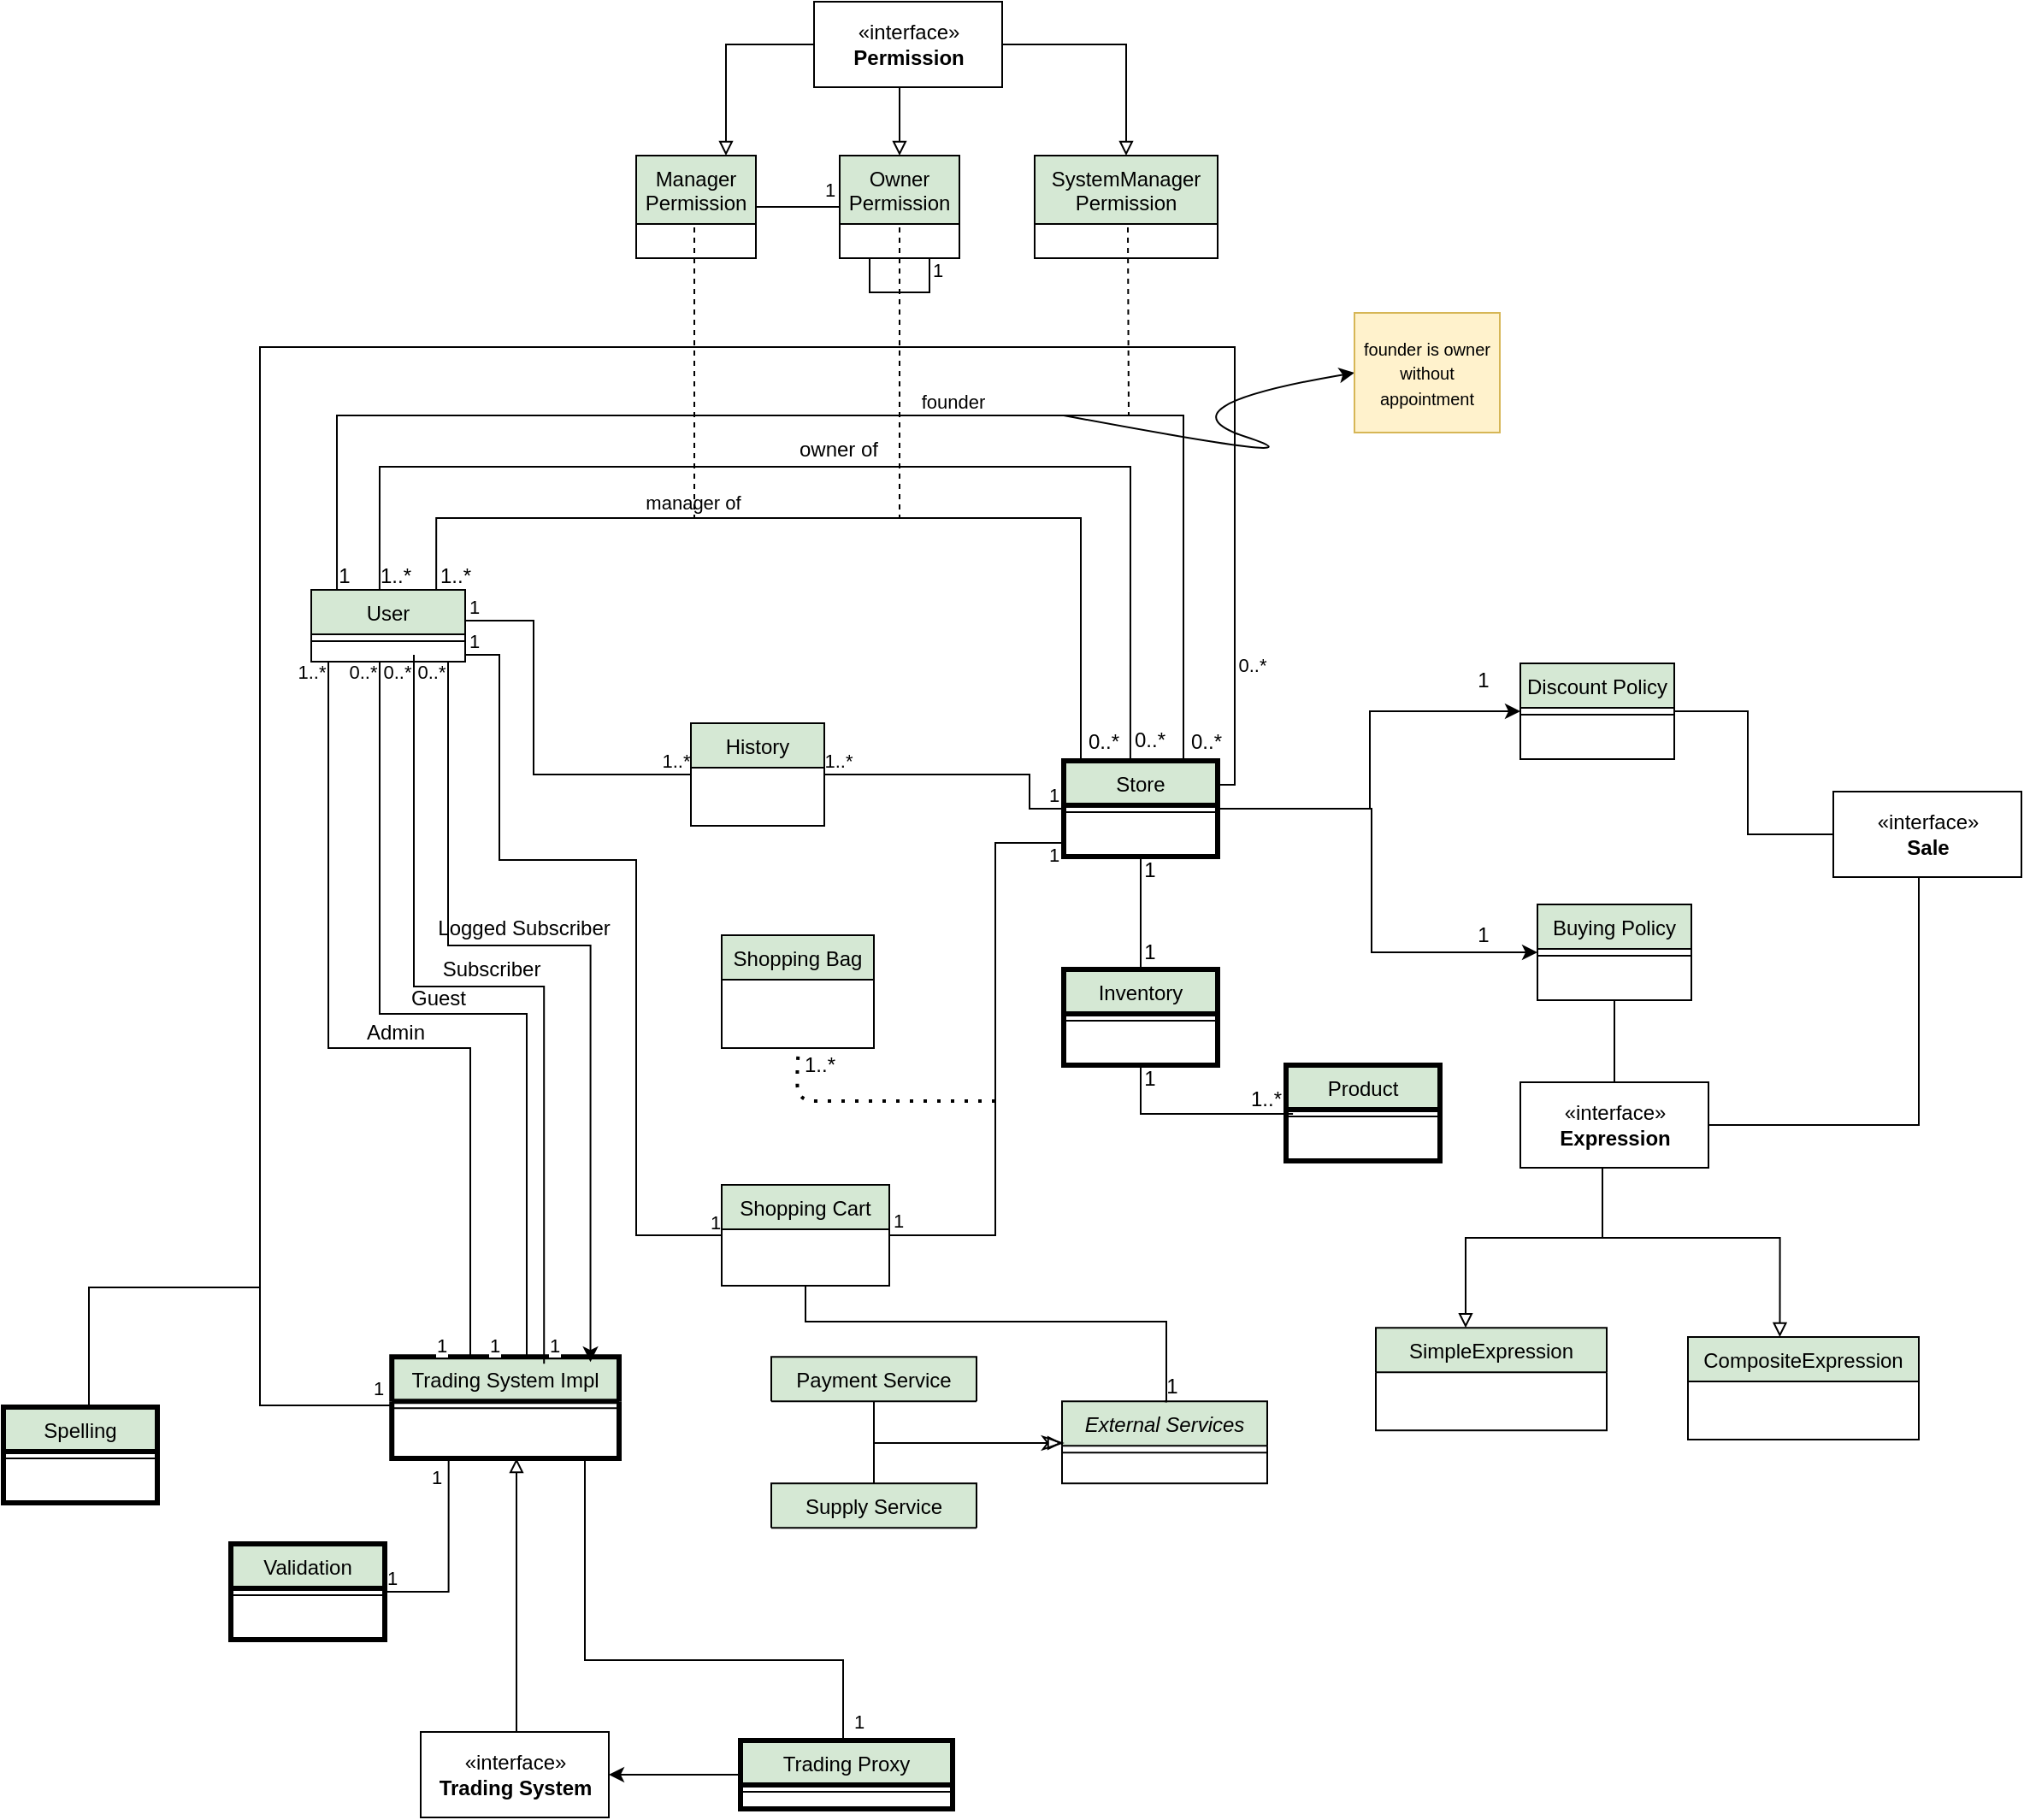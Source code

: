 <mxfile version="14.5.10" type="device"><diagram id="C5RBs43oDa-KdzZeNtuy" name="Page-1"><mxGraphModel dx="2729" dy="2095" grid="1" gridSize="10" guides="1" tooltips="1" connect="1" arrows="1" fold="1" page="1" pageScale="1" pageWidth="827" pageHeight="1169" math="0" shadow="0"><root><mxCell id="WIyWlLk6GJQsqaUBKTNV-0"/><mxCell id="WIyWlLk6GJQsqaUBKTNV-1" parent="WIyWlLk6GJQsqaUBKTNV-0"/><mxCell id="zkfFHV4jXpPFQw0GAbJ--0" value="External Services" style="swimlane;fontStyle=2;align=center;verticalAlign=top;childLayout=stackLayout;horizontal=1;startSize=26;horizontalStack=0;resizeParent=1;resizeLast=0;collapsible=1;marginBottom=0;rounded=0;shadow=0;strokeWidth=1;fillColor=#d5e8d4;" parent="WIyWlLk6GJQsqaUBKTNV-1" vertex="1"><mxGeometry x="559" y="606.65" width="120" height="48" as="geometry"><mxRectangle x="230" y="140" width="160" height="26" as="alternateBounds"/></mxGeometry></mxCell><mxCell id="zkfFHV4jXpPFQw0GAbJ--4" value="" style="line;html=1;strokeWidth=1;align=left;verticalAlign=middle;spacingTop=-1;spacingLeft=3;spacingRight=3;rotatable=0;labelPosition=right;points=[];portConstraint=eastwest;" parent="zkfFHV4jXpPFQw0GAbJ--0" vertex="1"><mxGeometry y="26" width="120" height="8" as="geometry"/></mxCell><mxCell id="zkfFHV4jXpPFQw0GAbJ--6" value="Payment Service&#10;" style="swimlane;fontStyle=0;align=center;verticalAlign=top;childLayout=stackLayout;horizontal=1;startSize=26;horizontalStack=0;resizeParent=1;resizeLast=0;collapsible=1;marginBottom=0;rounded=0;shadow=0;strokeWidth=1;fillColor=#d5e8d4;" parent="WIyWlLk6GJQsqaUBKTNV-1" vertex="1" collapsed="1"><mxGeometry x="389" y="580.65" width="120" height="26" as="geometry"><mxRectangle x="120" y="360" width="160" height="138" as="alternateBounds"/></mxGeometry></mxCell><mxCell id="zkfFHV4jXpPFQw0GAbJ--9" value="" style="line;html=1;strokeWidth=1;align=left;verticalAlign=middle;spacingTop=-1;spacingLeft=3;spacingRight=3;rotatable=0;labelPosition=right;points=[];portConstraint=eastwest;" parent="zkfFHV4jXpPFQw0GAbJ--6" vertex="1"><mxGeometry y="26" width="120" height="8" as="geometry"/></mxCell><mxCell id="zkfFHV4jXpPFQw0GAbJ--12" value="" style="endArrow=classicThin;endSize=10;endFill=0;shadow=0;strokeWidth=1;rounded=0;edgeStyle=elbowEdgeStyle;elbow=vertical;" parent="WIyWlLk6GJQsqaUBKTNV-1" source="zkfFHV4jXpPFQw0GAbJ--6" edge="1"><mxGeometry width="160" relative="1" as="geometry"><mxPoint x="559" y="298.65" as="sourcePoint"/><mxPoint x="560" y="631" as="targetPoint"/><Array as="points"><mxPoint x="530" y="631"/><mxPoint x="540" y="594"/><mxPoint x="540" y="594"/><mxPoint x="550" y="594"/><mxPoint x="530" y="594"/><mxPoint x="510" y="594"/><mxPoint x="534" y="630.65"/></Array></mxGeometry></mxCell><mxCell id="w-E75SR8kPDKWGnWH_c8-30" style="edgeStyle=orthogonalEdgeStyle;rounded=0;orthogonalLoop=1;jettySize=auto;html=1;exitX=1;exitY=0.5;exitDx=0;exitDy=0;endArrow=block;endFill=0;" parent="WIyWlLk6GJQsqaUBKTNV-1" source="zkfFHV4jXpPFQw0GAbJ--13" target="zkfFHV4jXpPFQw0GAbJ--0" edge="1"><mxGeometry relative="1" as="geometry"><Array as="points"><mxPoint x="449" y="668"/><mxPoint x="449" y="631"/></Array></mxGeometry></mxCell><mxCell id="zkfFHV4jXpPFQw0GAbJ--13" value="Supply Service&#10;" style="swimlane;fontStyle=0;align=center;verticalAlign=top;childLayout=stackLayout;horizontal=1;startSize=26;horizontalStack=0;resizeParent=1;resizeLast=0;collapsible=1;marginBottom=0;rounded=0;shadow=0;strokeWidth=1;fillColor=#d5e8d4;" parent="WIyWlLk6GJQsqaUBKTNV-1" vertex="1" collapsed="1"><mxGeometry x="389" y="654.65" width="120" height="26" as="geometry"><mxRectangle x="330" y="360" width="160" height="70" as="alternateBounds"/></mxGeometry></mxCell><mxCell id="zkfFHV4jXpPFQw0GAbJ--15" value="" style="line;html=1;strokeWidth=1;align=left;verticalAlign=middle;spacingTop=-1;spacingLeft=3;spacingRight=3;rotatable=0;labelPosition=right;points=[];portConstraint=eastwest;" parent="zkfFHV4jXpPFQw0GAbJ--13" vertex="1"><mxGeometry y="26" width="120" height="8" as="geometry"/></mxCell><mxCell id="vzPGMOBEBNTrZMkDpQZe-43" style="edgeStyle=orthogonalEdgeStyle;rounded=0;orthogonalLoop=1;jettySize=auto;html=1;exitX=0;exitY=0.5;exitDx=0;exitDy=0;entryX=1;entryY=0.25;entryDx=0;entryDy=0;endArrow=none;endFill=0;" parent="WIyWlLk6GJQsqaUBKTNV-1" source="zkfFHV4jXpPFQw0GAbJ--17" target="w-E75SR8kPDKWGnWH_c8-5" edge="1"><mxGeometry relative="1" as="geometry"><Array as="points"><mxPoint x="90" y="609"/><mxPoint x="90" y="-10"/><mxPoint x="660" y="-10"/><mxPoint x="660" y="246"/></Array></mxGeometry></mxCell><mxCell id="vzPGMOBEBNTrZMkDpQZe-44" value="0..*" style="edgeLabel;html=1;align=center;verticalAlign=middle;resizable=0;points=[];" parent="vzPGMOBEBNTrZMkDpQZe-43" vertex="1" connectable="0"><mxGeometry x="0.905" y="-2" relative="1" as="geometry"><mxPoint x="12" y="-7.24" as="offset"/></mxGeometry></mxCell><mxCell id="vzPGMOBEBNTrZMkDpQZe-46" value="1" style="edgeLabel;html=1;align=center;verticalAlign=middle;resizable=0;points=[];" parent="vzPGMOBEBNTrZMkDpQZe-43" vertex="1" connectable="0"><mxGeometry x="-0.981" y="3" relative="1" as="geometry"><mxPoint x="5" y="-13" as="offset"/></mxGeometry></mxCell><mxCell id="5yRyzwv-5O67mbX7QzZQ-5" style="edgeStyle=orthogonalEdgeStyle;rounded=0;orthogonalLoop=1;jettySize=auto;html=1;exitX=0.25;exitY=1;exitDx=0;exitDy=0;entryX=1;entryY=0.5;entryDx=0;entryDy=0;endArrow=none;endFill=0;" parent="WIyWlLk6GJQsqaUBKTNV-1" source="zkfFHV4jXpPFQw0GAbJ--17" target="vzPGMOBEBNTrZMkDpQZe-67" edge="1"><mxGeometry relative="1" as="geometry"><Array as="points"><mxPoint x="200" y="718"/></Array></mxGeometry></mxCell><mxCell id="5yRyzwv-5O67mbX7QzZQ-7" value="1" style="edgeLabel;html=1;align=center;verticalAlign=middle;resizable=0;points=[];" parent="5yRyzwv-5O67mbX7QzZQ-5" vertex="1" connectable="0"><mxGeometry x="0.855" relative="1" as="geometry"><mxPoint x="-4.07" y="-8" as="offset"/></mxGeometry></mxCell><mxCell id="5yRyzwv-5O67mbX7QzZQ-8" value="1" style="edgeLabel;html=1;align=center;verticalAlign=middle;resizable=0;points=[];" parent="5yRyzwv-5O67mbX7QzZQ-5" vertex="1" connectable="0"><mxGeometry x="-0.735" relative="1" as="geometry"><mxPoint x="-8" y="-5" as="offset"/></mxGeometry></mxCell><mxCell id="zkfFHV4jXpPFQw0GAbJ--17" value="Trading System Impl" style="swimlane;fontStyle=0;align=center;verticalAlign=top;childLayout=stackLayout;horizontal=1;startSize=26;horizontalStack=0;resizeParent=1;resizeLast=0;collapsible=1;marginBottom=0;rounded=0;shadow=0;strokeWidth=3;fillColor=#d5e8d4;" parent="WIyWlLk6GJQsqaUBKTNV-1" vertex="1"><mxGeometry x="167.12" y="580.65" width="132.88" height="59.35" as="geometry"><mxRectangle x="440" y="511" width="160" height="26" as="alternateBounds"/></mxGeometry></mxCell><mxCell id="zkfFHV4jXpPFQw0GAbJ--23" value="" style="line;html=1;strokeWidth=1;align=left;verticalAlign=middle;spacingTop=-1;spacingLeft=3;spacingRight=3;rotatable=0;labelPosition=right;points=[];portConstraint=eastwest;" parent="zkfFHV4jXpPFQw0GAbJ--17" vertex="1"><mxGeometry y="26" width="132.88" height="8" as="geometry"/></mxCell><mxCell id="w-E75SR8kPDKWGnWH_c8-45" style="edgeStyle=orthogonalEdgeStyle;rounded=0;orthogonalLoop=1;jettySize=auto;html=1;exitX=1;exitY=0.5;exitDx=0;exitDy=0;entryX=0;entryY=0.5;entryDx=0;entryDy=0;endArrow=classic;endFill=1;" parent="WIyWlLk6GJQsqaUBKTNV-1" source="w-E75SR8kPDKWGnWH_c8-5" target="w-E75SR8kPDKWGnWH_c8-39" edge="1"><mxGeometry relative="1" as="geometry"><Array as="points"><mxPoint x="740" y="260"/><mxPoint x="740" y="344"/></Array></mxGeometry></mxCell><mxCell id="w-E75SR8kPDKWGnWH_c8-65" style="edgeStyle=orthogonalEdgeStyle;rounded=0;orthogonalLoop=1;jettySize=auto;html=1;exitX=0.5;exitY=1;exitDx=0;exitDy=0;entryX=0.5;entryY=0;entryDx=0;entryDy=0;endArrow=none;endFill=0;" parent="WIyWlLk6GJQsqaUBKTNV-1" source="w-E75SR8kPDKWGnWH_c8-5" target="w-E75SR8kPDKWGnWH_c8-63" edge="1"><mxGeometry relative="1" as="geometry"/></mxCell><mxCell id="hAk0-nWv4gFE5SRTlV8d-12" style="edgeStyle=orthogonalEdgeStyle;rounded=0;orthogonalLoop=1;jettySize=auto;html=1;exitX=0.587;exitY=0.011;exitDx=0;exitDy=0;entryX=0.167;entryY=0;entryDx=0;entryDy=0;endArrow=none;endFill=0;entryPerimeter=0;exitPerimeter=0;" parent="WIyWlLk6GJQsqaUBKTNV-1" source="w-E75SR8kPDKWGnWH_c8-5" target="vzPGMOBEBNTrZMkDpQZe-8" edge="1"><mxGeometry relative="1" as="geometry"><Array as="points"><mxPoint x="630" y="233"/><mxPoint x="630" y="30"/><mxPoint x="135" y="30"/></Array><mxPoint x="525" y="10" as="sourcePoint"/><mxPoint x="140.5" y="127" as="targetPoint"/></mxGeometry></mxCell><mxCell id="vzPGMOBEBNTrZMkDpQZe-16" value="founder" style="edgeLabel;html=1;align=center;verticalAlign=middle;resizable=0;points=[];" parent="hAk0-nWv4gFE5SRTlV8d-12" vertex="1" connectable="0"><mxGeometry x="-0.131" y="1" relative="1" as="geometry"><mxPoint y="-9" as="offset"/></mxGeometry></mxCell><mxCell id="Mm8_QaeqZwQOTzsNEGCG-36" style="edgeStyle=orthogonalEdgeStyle;rounded=0;orthogonalLoop=1;jettySize=auto;html=1;entryX=0;entryY=0.5;entryDx=0;entryDy=0;endArrow=classic;endFill=1;" edge="1" parent="WIyWlLk6GJQsqaUBKTNV-1" source="w-E75SR8kPDKWGnWH_c8-5" target="w-E75SR8kPDKWGnWH_c8-41"><mxGeometry relative="1" as="geometry"><Array as="points"><mxPoint x="739" y="260"/><mxPoint x="739" y="203"/></Array></mxGeometry></mxCell><mxCell id="w-E75SR8kPDKWGnWH_c8-5" value="Store" style="swimlane;fontStyle=0;align=center;verticalAlign=top;childLayout=stackLayout;horizontal=1;startSize=26;horizontalStack=0;resizeParent=1;resizeLast=0;collapsible=1;marginBottom=0;rounded=0;shadow=0;strokeWidth=3;fillColor=#d5e8d4;" parent="WIyWlLk6GJQsqaUBKTNV-1" vertex="1"><mxGeometry x="560" y="232" width="90" height="56" as="geometry"><mxRectangle x="508" y="120" width="160" height="26" as="alternateBounds"/></mxGeometry></mxCell><mxCell id="w-E75SR8kPDKWGnWH_c8-6" value="" style="line;html=1;strokeWidth=1;align=left;verticalAlign=middle;spacingTop=-1;spacingLeft=3;spacingRight=3;rotatable=0;labelPosition=right;points=[];portConstraint=eastwest;" parent="w-E75SR8kPDKWGnWH_c8-5" vertex="1"><mxGeometry y="26" width="90" height="8" as="geometry"/></mxCell><mxCell id="w-E75SR8kPDKWGnWH_c8-31" style="edgeStyle=orthogonalEdgeStyle;rounded=0;orthogonalLoop=1;jettySize=auto;html=1;endArrow=none;endFill=0;entryX=0.75;entryY=0;entryDx=0;entryDy=0;" parent="WIyWlLk6GJQsqaUBKTNV-1" edge="1"><mxGeometry relative="1" as="geometry"><mxPoint x="180" y="170" as="sourcePoint"/><mxPoint x="256.12" y="584.65" as="targetPoint"/><Array as="points"><mxPoint x="180" y="178"/><mxPoint x="180" y="364"/><mxPoint x="256" y="364"/></Array></mxGeometry></mxCell><mxCell id="w-E75SR8kPDKWGnWH_c8-32" value="0..*" style="edgeLabel;html=1;align=center;verticalAlign=middle;resizable=0;points=[];" parent="w-E75SR8kPDKWGnWH_c8-31" vertex="1" connectable="0"><mxGeometry x="-0.97" relative="1" as="geometry"><mxPoint x="-10.0" y="2.62" as="offset"/></mxGeometry></mxCell><mxCell id="w-E75SR8kPDKWGnWH_c8-33" value="1" style="edgeLabel;html=1;align=center;verticalAlign=middle;resizable=0;points=[];" parent="w-E75SR8kPDKWGnWH_c8-31" vertex="1" connectable="0"><mxGeometry x="0.972" relative="1" as="geometry"><mxPoint x="6" y="-4" as="offset"/></mxGeometry></mxCell><mxCell id="vzPGMOBEBNTrZMkDpQZe-10" value="1" style="edgeLabel;html=1;align=center;verticalAlign=middle;resizable=0;points=[];" parent="w-E75SR8kPDKWGnWH_c8-31" vertex="1" connectable="0"><mxGeometry x="0.972" relative="1" as="geometry"><mxPoint x="-29" y="-3.86" as="offset"/></mxGeometry></mxCell><mxCell id="vzPGMOBEBNTrZMkDpQZe-11" value="1" style="edgeLabel;html=1;align=center;verticalAlign=middle;resizable=0;points=[];" parent="w-E75SR8kPDKWGnWH_c8-31" vertex="1" connectable="0"><mxGeometry x="0.972" relative="1" as="geometry"><mxPoint x="-60" y="-3.86" as="offset"/></mxGeometry></mxCell><mxCell id="vzPGMOBEBNTrZMkDpQZe-12" value="0..*" style="edgeLabel;html=1;align=center;verticalAlign=middle;resizable=0;points=[];" parent="w-E75SR8kPDKWGnWH_c8-31" vertex="1" connectable="0"><mxGeometry x="-0.97" relative="1" as="geometry"><mxPoint x="-30.0" y="2.62" as="offset"/></mxGeometry></mxCell><mxCell id="vzPGMOBEBNTrZMkDpQZe-13" value="1..*" style="edgeLabel;html=1;align=center;verticalAlign=middle;resizable=0;points=[];" parent="w-E75SR8kPDKWGnWH_c8-31" vertex="1" connectable="0"><mxGeometry x="-0.97" relative="1" as="geometry"><mxPoint x="-60" y="2.62" as="offset"/></mxGeometry></mxCell><mxCell id="Bp_owQOeeEqMPNH-ePYe-2" value="0..*" style="edgeLabel;html=1;align=center;verticalAlign=middle;resizable=0;points=[];" parent="w-E75SR8kPDKWGnWH_c8-31" vertex="1" connectable="0"><mxGeometry x="-0.97" relative="1" as="geometry"><mxPoint x="10.01" y="2.63" as="offset"/></mxGeometry></mxCell><mxCell id="vzPGMOBEBNTrZMkDpQZe-1" style="edgeStyle=orthogonalEdgeStyle;rounded=0;orthogonalLoop=1;jettySize=auto;html=1;exitX=0.5;exitY=1;exitDx=0;exitDy=0;entryX=0.5;entryY=0;entryDx=0;entryDy=0;endArrow=none;endFill=0;" parent="WIyWlLk6GJQsqaUBKTNV-1" source="vzPGMOBEBNTrZMkDpQZe-8" target="zkfFHV4jXpPFQw0GAbJ--17" edge="1"><mxGeometry relative="1" as="geometry"><mxPoint x="163" y="183" as="sourcePoint"/><Array as="points"><mxPoint x="160" y="174"/><mxPoint x="160" y="380"/><mxPoint x="246" y="380"/><mxPoint x="246" y="581"/></Array></mxGeometry></mxCell><mxCell id="vzPGMOBEBNTrZMkDpQZe-2" style="edgeStyle=orthogonalEdgeStyle;rounded=0;orthogonalLoop=1;jettySize=auto;html=1;exitX=0.25;exitY=1;exitDx=0;exitDy=0;entryX=0.25;entryY=0;entryDx=0;entryDy=0;endArrow=none;endFill=0;" parent="WIyWlLk6GJQsqaUBKTNV-1" source="vzPGMOBEBNTrZMkDpQZe-8" target="zkfFHV4jXpPFQw0GAbJ--17" edge="1"><mxGeometry relative="1" as="geometry"><mxPoint x="140.5" y="183" as="sourcePoint"/><Array as="points"><mxPoint x="130" y="174"/><mxPoint x="130" y="400"/><mxPoint x="213" y="400"/><mxPoint x="213" y="581"/></Array></mxGeometry></mxCell><mxCell id="w-E75SR8kPDKWGnWH_c8-49" style="edgeStyle=orthogonalEdgeStyle;rounded=0;orthogonalLoop=1;jettySize=auto;html=1;exitX=0.812;exitY=0.01;exitDx=0;exitDy=0;entryX=0.378;entryY=0.018;entryDx=0;entryDy=0;entryPerimeter=0;endArrow=none;endFill=0;exitPerimeter=0;" parent="WIyWlLk6GJQsqaUBKTNV-1" source="vzPGMOBEBNTrZMkDpQZe-8" target="w-E75SR8kPDKWGnWH_c8-5" edge="1"><mxGeometry relative="1" as="geometry"><mxPoint x="185.5" y="127" as="sourcePoint"/><Array as="points"><mxPoint x="193" y="90"/><mxPoint x="570" y="90"/><mxPoint x="570" y="233"/></Array></mxGeometry></mxCell><mxCell id="vzPGMOBEBNTrZMkDpQZe-18" value="manager of" style="edgeLabel;html=1;align=center;verticalAlign=middle;resizable=0;points=[];" parent="w-E75SR8kPDKWGnWH_c8-49" vertex="1" connectable="0"><mxGeometry x="-0.375" y="-3" relative="1" as="geometry"><mxPoint x="9" y="-12" as="offset"/></mxGeometry></mxCell><mxCell id="Mm8_QaeqZwQOTzsNEGCG-38" style="edgeStyle=orthogonalEdgeStyle;rounded=0;orthogonalLoop=1;jettySize=auto;html=1;endArrow=none;endFill=0;" edge="1" parent="WIyWlLk6GJQsqaUBKTNV-1" source="w-E75SR8kPDKWGnWH_c8-39" target="Mm8_QaeqZwQOTzsNEGCG-28"><mxGeometry relative="1" as="geometry"/></mxCell><mxCell id="w-E75SR8kPDKWGnWH_c8-39" value="Buying Policy" style="swimlane;fontStyle=0;align=center;verticalAlign=top;childLayout=stackLayout;horizontal=1;startSize=26;horizontalStack=0;resizeParent=1;resizeLast=0;collapsible=1;marginBottom=0;rounded=0;shadow=0;strokeWidth=1;fillColor=#d5e8d4;" parent="WIyWlLk6GJQsqaUBKTNV-1" vertex="1"><mxGeometry x="837" y="316" width="90" height="56" as="geometry"><mxRectangle x="508" y="120" width="160" height="26" as="alternateBounds"/></mxGeometry></mxCell><mxCell id="w-E75SR8kPDKWGnWH_c8-40" value="" style="line;html=1;strokeWidth=1;align=left;verticalAlign=middle;spacingTop=-1;spacingLeft=3;spacingRight=3;rotatable=0;labelPosition=right;points=[];portConstraint=eastwest;" parent="w-E75SR8kPDKWGnWH_c8-39" vertex="1"><mxGeometry y="26" width="90" height="8" as="geometry"/></mxCell><mxCell id="w-E75SR8kPDKWGnWH_c8-41" value="Discount Policy" style="swimlane;fontStyle=0;align=center;verticalAlign=top;childLayout=stackLayout;horizontal=1;startSize=26;horizontalStack=0;resizeParent=1;resizeLast=0;collapsible=1;marginBottom=0;rounded=0;shadow=0;strokeWidth=1;fillColor=#d5e8d4;" parent="WIyWlLk6GJQsqaUBKTNV-1" vertex="1"><mxGeometry x="827" y="175" width="90" height="56" as="geometry"><mxRectangle x="508" y="120" width="160" height="26" as="alternateBounds"/></mxGeometry></mxCell><mxCell id="w-E75SR8kPDKWGnWH_c8-42" value="" style="line;html=1;strokeWidth=1;align=left;verticalAlign=middle;spacingTop=-1;spacingLeft=3;spacingRight=3;rotatable=0;labelPosition=right;points=[];portConstraint=eastwest;" parent="w-E75SR8kPDKWGnWH_c8-41" vertex="1"><mxGeometry y="26" width="90" height="8" as="geometry"/></mxCell><mxCell id="w-E75SR8kPDKWGnWH_c8-47" value="1" style="text;html=1;align=center;verticalAlign=middle;resizable=0;points=[];autosize=1;" parent="WIyWlLk6GJQsqaUBKTNV-1" vertex="1"><mxGeometry x="795" y="324" width="20" height="20" as="geometry"/></mxCell><mxCell id="w-E75SR8kPDKWGnWH_c8-52" value="owner of" style="text;html=1;align=center;verticalAlign=middle;resizable=0;points=[];autosize=1;" parent="WIyWlLk6GJQsqaUBKTNV-1" vertex="1"><mxGeometry x="398" y="40" width="60" height="20" as="geometry"/></mxCell><mxCell id="5yRyzwv-5O67mbX7QzZQ-15" style="edgeStyle=orthogonalEdgeStyle;rounded=0;orthogonalLoop=1;jettySize=auto;html=1;exitX=0.5;exitY=1;exitDx=0;exitDy=0;entryX=0.045;entryY=0.309;entryDx=0;entryDy=0;entryPerimeter=0;endArrow=none;endFill=0;" parent="WIyWlLk6GJQsqaUBKTNV-1" source="w-E75SR8kPDKWGnWH_c8-63" target="5yRyzwv-5O67mbX7QzZQ-14" edge="1"><mxGeometry relative="1" as="geometry"/></mxCell><mxCell id="w-E75SR8kPDKWGnWH_c8-63" value="Inventory" style="swimlane;fontStyle=0;align=center;verticalAlign=top;childLayout=stackLayout;horizontal=1;startSize=26;horizontalStack=0;resizeParent=1;resizeLast=0;collapsible=1;marginBottom=0;rounded=0;shadow=0;strokeWidth=3;fillColor=#d5e8d4;" parent="WIyWlLk6GJQsqaUBKTNV-1" vertex="1"><mxGeometry x="560" y="354" width="90" height="56" as="geometry"><mxRectangle x="508" y="120" width="160" height="26" as="alternateBounds"/></mxGeometry></mxCell><mxCell id="w-E75SR8kPDKWGnWH_c8-64" value="" style="line;html=1;strokeWidth=1;align=left;verticalAlign=middle;spacingTop=-1;spacingLeft=3;spacingRight=3;rotatable=0;labelPosition=right;points=[];portConstraint=eastwest;" parent="w-E75SR8kPDKWGnWH_c8-63" vertex="1"><mxGeometry y="26" width="90" height="8" as="geometry"/></mxCell><mxCell id="w-E75SR8kPDKWGnWH_c8-66" value="1" style="text;html=1;align=center;verticalAlign=middle;resizable=0;points=[];autosize=1;" parent="WIyWlLk6GJQsqaUBKTNV-1" vertex="1"><mxGeometry x="600" y="286" width="20" height="20" as="geometry"/></mxCell><mxCell id="w-E75SR8kPDKWGnWH_c8-67" value="1..*" style="text;html=1;align=center;verticalAlign=middle;resizable=0;points=[];autosize=1;" parent="WIyWlLk6GJQsqaUBKTNV-1" vertex="1"><mxGeometry x="663" y="420" width="30" height="20" as="geometry"/></mxCell><mxCell id="w-E75SR8kPDKWGnWH_c8-70" value="Shopping Bag" style="swimlane;fontStyle=0;align=center;verticalAlign=top;childLayout=stackLayout;horizontal=1;startSize=26;horizontalStack=0;resizeParent=1;resizeLast=0;collapsible=1;marginBottom=0;rounded=0;shadow=0;strokeWidth=1;fillColor=#d5e8d4;" parent="WIyWlLk6GJQsqaUBKTNV-1" vertex="1"><mxGeometry x="360" y="334" width="89" height="66" as="geometry"><mxRectangle x="508" y="120" width="160" height="26" as="alternateBounds"/></mxGeometry></mxCell><mxCell id="w-E75SR8kPDKWGnWH_c8-76" value="Manager&#10;Permission" style="swimlane;fontStyle=0;align=center;verticalAlign=top;childLayout=stackLayout;horizontal=1;startSize=40;horizontalStack=0;resizeParent=1;resizeLast=0;collapsible=1;marginBottom=0;rounded=0;shadow=0;strokeWidth=1;fillColor=#d5e8d4;" parent="WIyWlLk6GJQsqaUBKTNV-1" vertex="1"><mxGeometry x="310" y="-122" width="70" height="60" as="geometry"><mxRectangle x="508" y="120" width="160" height="26" as="alternateBounds"/></mxGeometry></mxCell><mxCell id="hAk0-nWv4gFE5SRTlV8d-0" style="edgeStyle=orthogonalEdgeStyle;rounded=0;orthogonalLoop=1;jettySize=auto;html=1;exitX=0.444;exitY=0.016;exitDx=0;exitDy=0;endArrow=none;endFill=0;entryX=0.433;entryY=-0.015;entryDx=0;entryDy=0;entryPerimeter=0;exitPerimeter=0;" parent="WIyWlLk6GJQsqaUBKTNV-1" source="vzPGMOBEBNTrZMkDpQZe-8" target="w-E75SR8kPDKWGnWH_c8-5" edge="1"><mxGeometry relative="1" as="geometry"><Array as="points"><mxPoint x="160" y="60"/><mxPoint x="599" y="60"/></Array><mxPoint x="152.74" y="124.424" as="sourcePoint"/><mxPoint x="600" y="150" as="targetPoint"/></mxGeometry></mxCell><mxCell id="hAk0-nWv4gFE5SRTlV8d-5" value="0..*" style="text;html=1;align=center;verticalAlign=middle;resizable=0;points=[];autosize=1;" parent="WIyWlLk6GJQsqaUBKTNV-1" vertex="1"><mxGeometry x="595" y="210" width="30" height="20" as="geometry"/></mxCell><mxCell id="hAk0-nWv4gFE5SRTlV8d-9" value="1..*" style="text;html=1;align=center;verticalAlign=middle;resizable=0;points=[];autosize=1;" parent="WIyWlLk6GJQsqaUBKTNV-1" vertex="1"><mxGeometry x="189" y="114" width="30" height="20" as="geometry"/></mxCell><mxCell id="hAk0-nWv4gFE5SRTlV8d-10" value="1..*" style="text;html=1;align=center;verticalAlign=middle;resizable=0;points=[];autosize=1;" parent="WIyWlLk6GJQsqaUBKTNV-1" vertex="1"><mxGeometry x="154" y="114" width="30" height="20" as="geometry"/></mxCell><mxCell id="hAk0-nWv4gFE5SRTlV8d-14" value="1" style="text;html=1;align=center;verticalAlign=middle;resizable=0;points=[];autosize=1;" parent="WIyWlLk6GJQsqaUBKTNV-1" vertex="1"><mxGeometry x="129" y="114" width="20" height="20" as="geometry"/></mxCell><mxCell id="hAk0-nWv4gFE5SRTlV8d-16" value="0..*" style="text;html=1;align=center;verticalAlign=middle;resizable=0;points=[];autosize=1;" parent="WIyWlLk6GJQsqaUBKTNV-1" vertex="1"><mxGeometry x="628" y="211" width="30" height="20" as="geometry"/></mxCell><mxCell id="hAk0-nWv4gFE5SRTlV8d-17" value="1" style="text;html=1;align=center;verticalAlign=middle;resizable=0;points=[];autosize=1;" parent="WIyWlLk6GJQsqaUBKTNV-1" vertex="1"><mxGeometry x="613" y="587.65" width="20" height="20" as="geometry"/></mxCell><mxCell id="hAk0-nWv4gFE5SRTlV8d-21" value="" style="curved=1;endArrow=classic;html=1;entryX=0;entryY=0.5;entryDx=0;entryDy=0;" parent="WIyWlLk6GJQsqaUBKTNV-1" target="hAk0-nWv4gFE5SRTlV8d-22" edge="1"><mxGeometry width="50" height="50" relative="1" as="geometry"><mxPoint x="560" y="30" as="sourcePoint"/><mxPoint x="708" y="35" as="targetPoint"/><Array as="points"><mxPoint x="720" y="60"/><mxPoint x="613" y="25"/></Array></mxGeometry></mxCell><mxCell id="hAk0-nWv4gFE5SRTlV8d-22" value="&lt;span style=&quot;font-size: 10px&quot;&gt;founder is owner without appointment&lt;/span&gt;" style="rounded=0;whiteSpace=wrap;html=1;fillColor=#fff2cc;strokeColor=#d6b656;" parent="WIyWlLk6GJQsqaUBKTNV-1" vertex="1"><mxGeometry x="730" y="-30" width="85" height="70" as="geometry"/></mxCell><mxCell id="vzPGMOBEBNTrZMkDpQZe-3" value="Guest" style="text;html=1;align=center;verticalAlign=middle;resizable=0;points=[];autosize=1;" parent="WIyWlLk6GJQsqaUBKTNV-1" vertex="1"><mxGeometry x="169" y="361" width="50" height="20" as="geometry"/></mxCell><mxCell id="vzPGMOBEBNTrZMkDpQZe-4" value="Subscriber" style="text;html=1;align=center;verticalAlign=middle;resizable=0;points=[];autosize=1;" parent="WIyWlLk6GJQsqaUBKTNV-1" vertex="1"><mxGeometry x="190" y="344" width="70" height="20" as="geometry"/></mxCell><mxCell id="vzPGMOBEBNTrZMkDpQZe-5" value="Admin" style="text;html=1;align=center;verticalAlign=middle;resizable=0;points=[];autosize=1;" parent="WIyWlLk6GJQsqaUBKTNV-1" vertex="1"><mxGeometry x="144" y="381" width="50" height="20" as="geometry"/></mxCell><mxCell id="vzPGMOBEBNTrZMkDpQZe-25" style="edgeStyle=orthogonalEdgeStyle;rounded=0;orthogonalLoop=1;jettySize=auto;html=1;exitX=1;exitY=0.5;exitDx=0;exitDy=0;entryX=0;entryY=0.5;entryDx=0;entryDy=0;endArrow=none;endFill=0;" parent="WIyWlLk6GJQsqaUBKTNV-1" source="vzPGMOBEBNTrZMkDpQZe-8" target="vzPGMOBEBNTrZMkDpQZe-20" edge="1"><mxGeometry relative="1" as="geometry"><Array as="points"><mxPoint x="210" y="170"/><mxPoint x="230" y="170"/><mxPoint x="230" y="290"/><mxPoint x="310" y="290"/><mxPoint x="310" y="509"/></Array></mxGeometry></mxCell><mxCell id="vzPGMOBEBNTrZMkDpQZe-62" value="1" style="edgeLabel;html=1;align=center;verticalAlign=middle;resizable=0;points=[];" parent="vzPGMOBEBNTrZMkDpQZe-25" vertex="1" connectable="0"><mxGeometry x="0.978" y="-1" relative="1" as="geometry"><mxPoint x="1" y="-9" as="offset"/></mxGeometry></mxCell><mxCell id="vzPGMOBEBNTrZMkDpQZe-54" style="edgeStyle=orthogonalEdgeStyle;rounded=0;orthogonalLoop=1;jettySize=auto;html=1;exitX=1;exitY=0.5;exitDx=0;exitDy=0;entryX=0;entryY=0.5;entryDx=0;entryDy=0;endArrow=none;endFill=0;" parent="WIyWlLk6GJQsqaUBKTNV-1" source="vzPGMOBEBNTrZMkDpQZe-8" target="vzPGMOBEBNTrZMkDpQZe-52" edge="1"><mxGeometry relative="1" as="geometry"><Array as="points"><mxPoint x="210" y="150"/><mxPoint x="250" y="150"/><mxPoint x="250" y="240"/></Array></mxGeometry></mxCell><mxCell id="vzPGMOBEBNTrZMkDpQZe-57" value="1" style="edgeLabel;html=1;align=center;verticalAlign=middle;resizable=0;points=[];" parent="vzPGMOBEBNTrZMkDpQZe-54" vertex="1" connectable="0"><mxGeometry x="-0.843" y="1" relative="1" as="geometry"><mxPoint x="-10" y="-7" as="offset"/></mxGeometry></mxCell><mxCell id="vzPGMOBEBNTrZMkDpQZe-58" value="1..*" style="edgeLabel;html=1;align=center;verticalAlign=middle;resizable=0;points=[];" parent="vzPGMOBEBNTrZMkDpQZe-54" vertex="1" connectable="0"><mxGeometry x="0.908" y="-1" relative="1" as="geometry"><mxPoint x="1" y="-9" as="offset"/></mxGeometry></mxCell><mxCell id="vzPGMOBEBNTrZMkDpQZe-61" value="1" style="edgeLabel;html=1;align=center;verticalAlign=middle;resizable=0;points=[];" parent="vzPGMOBEBNTrZMkDpQZe-54" vertex="1" connectable="0"><mxGeometry x="-0.843" y="1" relative="1" as="geometry"><mxPoint x="-10" y="13" as="offset"/></mxGeometry></mxCell><mxCell id="Bp_owQOeeEqMPNH-ePYe-1" style="edgeStyle=orthogonalEdgeStyle;rounded=0;orthogonalLoop=1;jettySize=auto;html=1;entryX=0.874;entryY=0.05;entryDx=0;entryDy=0;entryPerimeter=0;" parent="WIyWlLk6GJQsqaUBKTNV-1" target="zkfFHV4jXpPFQw0GAbJ--17" edge="1"><mxGeometry relative="1" as="geometry"><mxPoint x="200" y="174" as="sourcePoint"/><Array as="points"><mxPoint x="200" y="340"/><mxPoint x="283" y="340"/></Array></mxGeometry></mxCell><mxCell id="vzPGMOBEBNTrZMkDpQZe-8" value="User" style="swimlane;fontStyle=0;align=center;verticalAlign=top;childLayout=stackLayout;horizontal=1;startSize=26;horizontalStack=0;resizeParent=1;resizeLast=0;collapsible=1;marginBottom=0;rounded=0;shadow=0;strokeWidth=1;fillColor=#d5e8d4;" parent="WIyWlLk6GJQsqaUBKTNV-1" vertex="1"><mxGeometry x="120" y="132" width="90" height="42" as="geometry"><mxRectangle x="508" y="120" width="160" height="26" as="alternateBounds"/></mxGeometry></mxCell><mxCell id="vzPGMOBEBNTrZMkDpQZe-9" value="" style="line;html=1;strokeWidth=1;align=left;verticalAlign=middle;spacingTop=-1;spacingLeft=3;spacingRight=3;rotatable=0;labelPosition=right;points=[];portConstraint=eastwest;" parent="vzPGMOBEBNTrZMkDpQZe-8" vertex="1"><mxGeometry y="26" width="90" height="8" as="geometry"/></mxCell><mxCell id="vzPGMOBEBNTrZMkDpQZe-19" value="0..*" style="text;html=1;align=center;verticalAlign=middle;resizable=0;points=[];autosize=1;" parent="WIyWlLk6GJQsqaUBKTNV-1" vertex="1"><mxGeometry x="568" y="211" width="30" height="20" as="geometry"/></mxCell><mxCell id="vzPGMOBEBNTrZMkDpQZe-26" style="edgeStyle=orthogonalEdgeStyle;rounded=0;orthogonalLoop=1;jettySize=auto;html=1;exitX=1;exitY=0.5;exitDx=0;exitDy=0;entryX=0;entryY=0.5;entryDx=0;entryDy=0;endArrow=none;endFill=0;" parent="WIyWlLk6GJQsqaUBKTNV-1" source="vzPGMOBEBNTrZMkDpQZe-20" target="w-E75SR8kPDKWGnWH_c8-5" edge="1"><mxGeometry relative="1" as="geometry"><Array as="points"><mxPoint x="520" y="509"/><mxPoint x="520" y="280"/><mxPoint x="560" y="280"/></Array></mxGeometry></mxCell><mxCell id="vzPGMOBEBNTrZMkDpQZe-63" value="1" style="edgeLabel;html=1;align=center;verticalAlign=middle;resizable=0;points=[];" parent="vzPGMOBEBNTrZMkDpQZe-26" vertex="1" connectable="0"><mxGeometry x="-0.918" y="1" relative="1" as="geometry"><mxPoint x="-10" y="-8" as="offset"/></mxGeometry></mxCell><mxCell id="vzPGMOBEBNTrZMkDpQZe-35" style="edgeStyle=orthogonalEdgeStyle;rounded=0;orthogonalLoop=1;jettySize=auto;html=1;entryX=0.5;entryY=0;entryDx=0;entryDy=0;endArrow=none;endFill=0;exitX=0.5;exitY=1;exitDx=0;exitDy=0;" parent="WIyWlLk6GJQsqaUBKTNV-1" source="vzPGMOBEBNTrZMkDpQZe-20" target="zkfFHV4jXpPFQw0GAbJ--0" edge="1"><mxGeometry relative="1" as="geometry"><mxPoint x="380" y="283" as="sourcePoint"/><Array as="points"><mxPoint x="409" y="560"/><mxPoint x="620" y="560"/></Array></mxGeometry></mxCell><mxCell id="vzPGMOBEBNTrZMkDpQZe-20" value="Shopping Cart" style="swimlane;fontStyle=0;align=center;verticalAlign=top;childLayout=stackLayout;horizontal=1;startSize=26;horizontalStack=0;resizeParent=1;resizeLast=0;collapsible=1;marginBottom=0;rounded=0;shadow=0;strokeWidth=1;fillColor=#d5e8d4;" parent="WIyWlLk6GJQsqaUBKTNV-1" vertex="1"><mxGeometry x="360" y="480" width="98" height="59" as="geometry"><mxRectangle x="508" y="120" width="160" height="26" as="alternateBounds"/></mxGeometry></mxCell><mxCell id="vzPGMOBEBNTrZMkDpQZe-48" style="edgeStyle=orthogonalEdgeStyle;rounded=0;orthogonalLoop=1;jettySize=auto;html=1;exitX=0;exitY=0.5;exitDx=0;exitDy=0;entryX=1;entryY=0.5;entryDx=0;entryDy=0;endArrow=none;endFill=0;" parent="WIyWlLk6GJQsqaUBKTNV-1" source="vzPGMOBEBNTrZMkDpQZe-37" target="w-E75SR8kPDKWGnWH_c8-76" edge="1"><mxGeometry relative="1" as="geometry"/></mxCell><mxCell id="vzPGMOBEBNTrZMkDpQZe-49" value="1" style="edgeLabel;html=1;align=center;verticalAlign=middle;resizable=0;points=[];" parent="vzPGMOBEBNTrZMkDpQZe-48" vertex="1" connectable="0"><mxGeometry x="-0.763" y="1" relative="1" as="geometry"><mxPoint y="-11" as="offset"/></mxGeometry></mxCell><mxCell id="vzPGMOBEBNTrZMkDpQZe-37" value="Owner&#10;Permission" style="swimlane;fontStyle=0;align=center;verticalAlign=top;childLayout=stackLayout;horizontal=1;startSize=40;horizontalStack=0;resizeParent=1;resizeLast=0;collapsible=1;marginBottom=0;rounded=0;shadow=0;strokeWidth=1;fillColor=#d5e8d4;" parent="WIyWlLk6GJQsqaUBKTNV-1" vertex="1"><mxGeometry x="429" y="-122" width="70" height="60" as="geometry"><mxRectangle x="508" y="120" width="160" height="26" as="alternateBounds"/></mxGeometry></mxCell><mxCell id="vzPGMOBEBNTrZMkDpQZe-39" value="" style="endArrow=none;dashed=1;html=1;" parent="WIyWlLk6GJQsqaUBKTNV-1" edge="1"><mxGeometry width="50" height="50" relative="1" as="geometry"><mxPoint x="344" y="-80" as="sourcePoint"/><mxPoint x="344" y="90" as="targetPoint"/></mxGeometry></mxCell><mxCell id="vzPGMOBEBNTrZMkDpQZe-40" value="" style="endArrow=none;dashed=1;html=1;" parent="WIyWlLk6GJQsqaUBKTNV-1" edge="1"><mxGeometry width="50" height="50" relative="1" as="geometry"><mxPoint x="464" y="-80" as="sourcePoint"/><mxPoint x="464" y="90" as="targetPoint"/></mxGeometry></mxCell><mxCell id="vzPGMOBEBNTrZMkDpQZe-50" style="edgeStyle=orthogonalEdgeStyle;rounded=0;orthogonalLoop=1;jettySize=auto;html=1;exitX=0.25;exitY=1;exitDx=0;exitDy=0;entryX=0.75;entryY=1;entryDx=0;entryDy=0;endArrow=none;endFill=0;" parent="WIyWlLk6GJQsqaUBKTNV-1" source="vzPGMOBEBNTrZMkDpQZe-37" target="vzPGMOBEBNTrZMkDpQZe-37" edge="1"><mxGeometry relative="1" as="geometry"><Array as="points"><mxPoint x="447" y="-42"/><mxPoint x="482" y="-42"/></Array></mxGeometry></mxCell><mxCell id="vzPGMOBEBNTrZMkDpQZe-51" value="1" style="edgeLabel;html=1;align=center;verticalAlign=middle;resizable=0;points=[];" parent="vzPGMOBEBNTrZMkDpQZe-50" vertex="1" connectable="0"><mxGeometry x="0.834" relative="1" as="geometry"><mxPoint x="4.5" y="0.89" as="offset"/></mxGeometry></mxCell><mxCell id="vzPGMOBEBNTrZMkDpQZe-55" style="edgeStyle=orthogonalEdgeStyle;rounded=0;orthogonalLoop=1;jettySize=auto;html=1;exitX=1;exitY=0.5;exitDx=0;exitDy=0;endArrow=none;endFill=0;" parent="WIyWlLk6GJQsqaUBKTNV-1" source="vzPGMOBEBNTrZMkDpQZe-52" edge="1"><mxGeometry relative="1" as="geometry"><mxPoint x="560" y="260" as="targetPoint"/><Array as="points"><mxPoint x="540" y="240"/><mxPoint x="540" y="260"/></Array></mxGeometry></mxCell><mxCell id="vzPGMOBEBNTrZMkDpQZe-59" value="1..*" style="edgeLabel;html=1;align=center;verticalAlign=middle;resizable=0;points=[];" parent="vzPGMOBEBNTrZMkDpQZe-55" vertex="1" connectable="0"><mxGeometry x="-0.896" y="1" relative="1" as="geometry"><mxPoint x="-1" y="-7" as="offset"/></mxGeometry></mxCell><mxCell id="vzPGMOBEBNTrZMkDpQZe-60" value="1" style="edgeLabel;html=1;align=center;verticalAlign=middle;resizable=0;points=[];" parent="vzPGMOBEBNTrZMkDpQZe-55" vertex="1" connectable="0"><mxGeometry x="0.843" y="-1" relative="1" as="geometry"><mxPoint x="6.58" y="-9" as="offset"/></mxGeometry></mxCell><mxCell id="vzPGMOBEBNTrZMkDpQZe-64" value="1" style="edgeLabel;html=1;align=center;verticalAlign=middle;resizable=0;points=[];" parent="vzPGMOBEBNTrZMkDpQZe-55" vertex="1" connectable="0"><mxGeometry x="0.843" y="-1" relative="1" as="geometry"><mxPoint x="6" y="26" as="offset"/></mxGeometry></mxCell><mxCell id="vzPGMOBEBNTrZMkDpQZe-52" value="History" style="swimlane;fontStyle=0;align=center;verticalAlign=top;childLayout=stackLayout;horizontal=1;startSize=26;horizontalStack=0;resizeParent=1;resizeLast=0;collapsible=1;marginBottom=0;rounded=0;shadow=0;strokeWidth=1;fillColor=#d5e8d4;" parent="WIyWlLk6GJQsqaUBKTNV-1" vertex="1"><mxGeometry x="342" y="210" width="78" height="60" as="geometry"><mxRectangle x="508" y="120" width="160" height="26" as="alternateBounds"/></mxGeometry></mxCell><mxCell id="vzPGMOBEBNTrZMkDpQZe-56" value="" style="endArrow=none;dashed=1;html=1;dashPattern=1 3;strokeWidth=2;" parent="WIyWlLk6GJQsqaUBKTNV-1" edge="1"><mxGeometry width="50" height="50" relative="1" as="geometry"><mxPoint x="520" y="431" as="sourcePoint"/><mxPoint x="405" y="400" as="targetPoint"/><Array as="points"><mxPoint x="404.21" y="431"/><mxPoint x="404.21" y="411"/></Array></mxGeometry></mxCell><mxCell id="vzPGMOBEBNTrZMkDpQZe-66" value="1..*" style="text;html=1;align=center;verticalAlign=middle;resizable=0;points=[];autosize=1;" parent="WIyWlLk6GJQsqaUBKTNV-1" vertex="1"><mxGeometry x="402" y="400" width="30" height="20" as="geometry"/></mxCell><mxCell id="vzPGMOBEBNTrZMkDpQZe-67" value="Validation" style="swimlane;fontStyle=0;align=center;verticalAlign=top;childLayout=stackLayout;horizontal=1;startSize=26;horizontalStack=0;resizeParent=1;resizeLast=0;collapsible=1;marginBottom=0;rounded=0;shadow=0;strokeWidth=3;fillColor=#d5e8d4;" parent="WIyWlLk6GJQsqaUBKTNV-1" vertex="1"><mxGeometry x="73" y="690" width="90" height="56" as="geometry"><mxRectangle x="440" y="511" width="160" height="26" as="alternateBounds"/></mxGeometry></mxCell><mxCell id="vzPGMOBEBNTrZMkDpQZe-68" value="" style="line;html=1;strokeWidth=1;align=left;verticalAlign=middle;spacingTop=-1;spacingLeft=3;spacingRight=3;rotatable=0;labelPosition=right;points=[];portConstraint=eastwest;" parent="vzPGMOBEBNTrZMkDpQZe-67" vertex="1"><mxGeometry y="26" width="90" height="8" as="geometry"/></mxCell><mxCell id="5yRyzwv-5O67mbX7QzZQ-13" value="Product" style="swimlane;fontStyle=0;align=center;verticalAlign=top;childLayout=stackLayout;horizontal=1;startSize=26;horizontalStack=0;resizeParent=1;resizeLast=0;collapsible=1;marginBottom=0;rounded=0;shadow=0;strokeWidth=3;fillColor=#d5e8d4;" parent="WIyWlLk6GJQsqaUBKTNV-1" vertex="1"><mxGeometry x="690" y="410" width="90" height="56" as="geometry"><mxRectangle x="508" y="120" width="160" height="26" as="alternateBounds"/></mxGeometry></mxCell><mxCell id="5yRyzwv-5O67mbX7QzZQ-14" value="" style="line;html=1;strokeWidth=1;align=left;verticalAlign=middle;spacingTop=-1;spacingLeft=3;spacingRight=3;rotatable=0;labelPosition=right;points=[];portConstraint=eastwest;" parent="5yRyzwv-5O67mbX7QzZQ-13" vertex="1"><mxGeometry y="26" width="90" height="8" as="geometry"/></mxCell><mxCell id="5yRyzwv-5O67mbX7QzZQ-16" value="1" style="text;html=1;align=center;verticalAlign=middle;resizable=0;points=[];autosize=1;" parent="WIyWlLk6GJQsqaUBKTNV-1" vertex="1"><mxGeometry x="600" y="334" width="20" height="20" as="geometry"/></mxCell><mxCell id="5yRyzwv-5O67mbX7QzZQ-17" value="1" style="text;html=1;align=center;verticalAlign=middle;resizable=0;points=[];autosize=1;" parent="WIyWlLk6GJQsqaUBKTNV-1" vertex="1"><mxGeometry x="565" y="408" width="90" height="20" as="geometry"/></mxCell><mxCell id="Bp_owQOeeEqMPNH-ePYe-3" value="Logged Subscriber" style="text;html=1;align=center;verticalAlign=middle;resizable=0;points=[];autosize=1;" parent="WIyWlLk6GJQsqaUBKTNV-1" vertex="1"><mxGeometry x="184" y="320" width="120" height="20" as="geometry"/></mxCell><mxCell id="Bp_owQOeeEqMPNH-ePYe-19" style="edgeStyle=orthogonalEdgeStyle;rounded=0;orthogonalLoop=1;jettySize=auto;html=1;exitX=0.75;exitY=0;exitDx=0;exitDy=0;endArrow=none;endFill=0;" parent="WIyWlLk6GJQsqaUBKTNV-1" source="Bp_owQOeeEqMPNH-ePYe-4" edge="1"><mxGeometry relative="1" as="geometry"><mxPoint x="90" y="540" as="targetPoint"/><Array as="points"><mxPoint x="-10" y="610"/><mxPoint x="-10" y="540"/></Array></mxGeometry></mxCell><mxCell id="Bp_owQOeeEqMPNH-ePYe-4" value="Spelling" style="swimlane;fontStyle=0;align=center;verticalAlign=top;childLayout=stackLayout;horizontal=1;startSize=26;horizontalStack=0;resizeParent=1;resizeLast=0;collapsible=1;marginBottom=0;rounded=0;shadow=0;strokeWidth=3;fillColor=#d5e8d4;" parent="WIyWlLk6GJQsqaUBKTNV-1" vertex="1"><mxGeometry x="-60" y="610" width="90" height="56" as="geometry"><mxRectangle x="440" y="511" width="160" height="26" as="alternateBounds"/></mxGeometry></mxCell><mxCell id="Bp_owQOeeEqMPNH-ePYe-5" value="" style="line;html=1;strokeWidth=1;align=left;verticalAlign=middle;spacingTop=-1;spacingLeft=3;spacingRight=3;rotatable=0;labelPosition=right;points=[];portConstraint=eastwest;" parent="Bp_owQOeeEqMPNH-ePYe-4" vertex="1"><mxGeometry y="26" width="90" height="8" as="geometry"/></mxCell><mxCell id="Mm8_QaeqZwQOTzsNEGCG-1" value="«interface»&lt;br&gt;&lt;b&gt;Trading System&lt;/b&gt;" style="html=1;" vertex="1" parent="WIyWlLk6GJQsqaUBKTNV-1"><mxGeometry x="184" y="800" width="110" height="50" as="geometry"/></mxCell><mxCell id="Mm8_QaeqZwQOTzsNEGCG-3" style="edgeStyle=orthogonalEdgeStyle;rounded=0;orthogonalLoop=1;jettySize=auto;html=1;exitX=0.5;exitY=0;exitDx=0;exitDy=0;endArrow=block;endFill=0;" edge="1" parent="WIyWlLk6GJQsqaUBKTNV-1" source="Mm8_QaeqZwQOTzsNEGCG-1"><mxGeometry relative="1" as="geometry"><Array as="points"><mxPoint x="240" y="800"/></Array><mxPoint x="300" y="786.65" as="sourcePoint"/><mxPoint x="240" y="640" as="targetPoint"/></mxGeometry></mxCell><mxCell id="Mm8_QaeqZwQOTzsNEGCG-8" style="edgeStyle=orthogonalEdgeStyle;rounded=0;orthogonalLoop=1;jettySize=auto;html=1;" edge="1" parent="WIyWlLk6GJQsqaUBKTNV-1" source="Mm8_QaeqZwQOTzsNEGCG-4" target="Mm8_QaeqZwQOTzsNEGCG-1"><mxGeometry relative="1" as="geometry"><Array as="points"><mxPoint x="380" y="825"/><mxPoint x="380" y="825"/></Array></mxGeometry></mxCell><mxCell id="Mm8_QaeqZwQOTzsNEGCG-4" value="Trading Proxy" style="swimlane;fontStyle=0;align=center;verticalAlign=top;childLayout=stackLayout;horizontal=1;startSize=26;horizontalStack=0;resizeParent=1;resizeLast=0;collapsible=1;marginBottom=0;rounded=0;shadow=0;strokeWidth=3;fillColor=#d5e8d4;" vertex="1" parent="WIyWlLk6GJQsqaUBKTNV-1"><mxGeometry x="371" y="805" width="124" height="40" as="geometry"><mxRectangle x="440" y="511" width="160" height="26" as="alternateBounds"/></mxGeometry></mxCell><mxCell id="Mm8_QaeqZwQOTzsNEGCG-5" value="" style="line;html=1;strokeWidth=1;align=left;verticalAlign=middle;spacingTop=-1;spacingLeft=3;spacingRight=3;rotatable=0;labelPosition=right;points=[];portConstraint=eastwest;" vertex="1" parent="Mm8_QaeqZwQOTzsNEGCG-4"><mxGeometry y="26" width="124" height="8" as="geometry"/></mxCell><mxCell id="Mm8_QaeqZwQOTzsNEGCG-10" style="edgeStyle=orthogonalEdgeStyle;rounded=0;orthogonalLoop=1;jettySize=auto;html=1;entryX=0.5;entryY=0;entryDx=0;entryDy=0;endArrow=none;endFill=0;" edge="1" parent="WIyWlLk6GJQsqaUBKTNV-1"><mxGeometry relative="1" as="geometry"><mxPoint x="280" y="640" as="sourcePoint"/><Array as="points"><mxPoint x="280" y="758"/><mxPoint x="431" y="758"/></Array><mxPoint x="431" y="805.0" as="targetPoint"/></mxGeometry></mxCell><mxCell id="Mm8_QaeqZwQOTzsNEGCG-11" value="1" style="edgeLabel;html=1;align=center;verticalAlign=middle;resizable=0;points=[];" vertex="1" connectable="0" parent="Mm8_QaeqZwQOTzsNEGCG-10"><mxGeometry x="0.924" y="-2" relative="1" as="geometry"><mxPoint x="11" y="1" as="offset"/></mxGeometry></mxCell><mxCell id="Mm8_QaeqZwQOTzsNEGCG-15" style="edgeStyle=orthogonalEdgeStyle;rounded=0;orthogonalLoop=1;jettySize=auto;html=1;endArrow=block;endFill=0;" edge="1" parent="WIyWlLk6GJQsqaUBKTNV-1" source="Mm8_QaeqZwQOTzsNEGCG-12" target="Mm8_QaeqZwQOTzsNEGCG-14"><mxGeometry relative="1" as="geometry"/></mxCell><mxCell id="Mm8_QaeqZwQOTzsNEGCG-17" style="edgeStyle=orthogonalEdgeStyle;rounded=0;orthogonalLoop=1;jettySize=auto;html=1;endArrow=block;endFill=0;entryX=0.5;entryY=0;entryDx=0;entryDy=0;" edge="1" parent="WIyWlLk6GJQsqaUBKTNV-1" source="Mm8_QaeqZwQOTzsNEGCG-12" target="vzPGMOBEBNTrZMkDpQZe-37"><mxGeometry relative="1" as="geometry"><Array as="points"><mxPoint x="464" y="-192"/><mxPoint x="464" y="-192"/></Array></mxGeometry></mxCell><mxCell id="Mm8_QaeqZwQOTzsNEGCG-18" style="edgeStyle=orthogonalEdgeStyle;rounded=0;orthogonalLoop=1;jettySize=auto;html=1;entryX=0.75;entryY=0;entryDx=0;entryDy=0;endArrow=block;endFill=0;" edge="1" parent="WIyWlLk6GJQsqaUBKTNV-1" source="Mm8_QaeqZwQOTzsNEGCG-12" target="w-E75SR8kPDKWGnWH_c8-76"><mxGeometry relative="1" as="geometry"/></mxCell><mxCell id="Mm8_QaeqZwQOTzsNEGCG-12" value="«interface»&lt;br&gt;&lt;b&gt;Permission&lt;/b&gt;" style="html=1;" vertex="1" parent="WIyWlLk6GJQsqaUBKTNV-1"><mxGeometry x="414" y="-212" width="110" height="50" as="geometry"/></mxCell><mxCell id="Mm8_QaeqZwQOTzsNEGCG-14" value="SystemManager&#10;Permission" style="swimlane;fontStyle=0;align=center;verticalAlign=top;childLayout=stackLayout;horizontal=1;startSize=40;horizontalStack=0;resizeParent=1;resizeLast=0;collapsible=1;marginBottom=0;rounded=0;shadow=0;strokeWidth=1;fillColor=#d5e8d4;" vertex="1" parent="WIyWlLk6GJQsqaUBKTNV-1"><mxGeometry x="543" y="-122" width="107" height="60" as="geometry"><mxRectangle x="508" y="120" width="160" height="26" as="alternateBounds"/></mxGeometry></mxCell><mxCell id="Mm8_QaeqZwQOTzsNEGCG-20" value="" style="endArrow=none;dashed=1;html=1;" edge="1" parent="WIyWlLk6GJQsqaUBKTNV-1"><mxGeometry width="50" height="50" relative="1" as="geometry"><mxPoint x="597.5" y="-80" as="sourcePoint"/><mxPoint x="598" y="30" as="targetPoint"/></mxGeometry></mxCell><mxCell id="Mm8_QaeqZwQOTzsNEGCG-32" style="edgeStyle=orthogonalEdgeStyle;rounded=0;orthogonalLoop=1;jettySize=auto;html=1;endArrow=block;endFill=0;" edge="1" parent="WIyWlLk6GJQsqaUBKTNV-1" source="Mm8_QaeqZwQOTzsNEGCG-28" target="Mm8_QaeqZwQOTzsNEGCG-29"><mxGeometry relative="1" as="geometry"><Array as="points"><mxPoint x="875" y="511"/><mxPoint x="795" y="511"/></Array></mxGeometry></mxCell><mxCell id="Mm8_QaeqZwQOTzsNEGCG-33" style="edgeStyle=orthogonalEdgeStyle;rounded=0;orthogonalLoop=1;jettySize=auto;html=1;entryX=0.25;entryY=0;entryDx=0;entryDy=0;endArrow=block;endFill=0;" edge="1" parent="WIyWlLk6GJQsqaUBKTNV-1" source="Mm8_QaeqZwQOTzsNEGCG-28"><mxGeometry relative="1" as="geometry"><mxPoint x="978.75" y="569" as="targetPoint"/><Array as="points"><mxPoint x="875" y="511"/><mxPoint x="979" y="511"/></Array></mxGeometry></mxCell><mxCell id="Mm8_QaeqZwQOTzsNEGCG-28" value="«interface»&lt;br&gt;&lt;b&gt;Expression&lt;/b&gt;" style="html=1;" vertex="1" parent="WIyWlLk6GJQsqaUBKTNV-1"><mxGeometry x="827" y="420" width="110" height="50" as="geometry"/></mxCell><mxCell id="Mm8_QaeqZwQOTzsNEGCG-29" value="SimpleExpression" style="swimlane;fontStyle=0;align=center;verticalAlign=top;childLayout=stackLayout;horizontal=1;startSize=26;horizontalStack=0;resizeParent=1;resizeLast=0;collapsible=1;marginBottom=0;rounded=0;shadow=0;strokeWidth=1;fillColor=#d5e8d4;" vertex="1" parent="WIyWlLk6GJQsqaUBKTNV-1"><mxGeometry x="742.5" y="563.65" width="135" height="60" as="geometry"><mxRectangle x="508" y="120" width="160" height="26" as="alternateBounds"/></mxGeometry></mxCell><mxCell id="Mm8_QaeqZwQOTzsNEGCG-30" value="CompositeExpression" style="swimlane;fontStyle=0;align=center;verticalAlign=top;childLayout=stackLayout;horizontal=1;startSize=26;horizontalStack=0;resizeParent=1;resizeLast=0;collapsible=1;marginBottom=0;rounded=0;shadow=0;strokeWidth=1;fillColor=#d5e8d4;" vertex="1" parent="WIyWlLk6GJQsqaUBKTNV-1"><mxGeometry x="925" y="569" width="135" height="60" as="geometry"><mxRectangle x="508" y="120" width="160" height="26" as="alternateBounds"/></mxGeometry></mxCell><mxCell id="Mm8_QaeqZwQOTzsNEGCG-37" value="1" style="text;html=1;align=center;verticalAlign=middle;resizable=0;points=[];autosize=1;" vertex="1" parent="WIyWlLk6GJQsqaUBKTNV-1"><mxGeometry x="795" y="175" width="20" height="20" as="geometry"/></mxCell><mxCell id="Mm8_QaeqZwQOTzsNEGCG-40" style="edgeStyle=orthogonalEdgeStyle;rounded=0;orthogonalLoop=1;jettySize=auto;html=1;entryX=1;entryY=0.5;entryDx=0;entryDy=0;endArrow=none;endFill=0;" edge="1" parent="WIyWlLk6GJQsqaUBKTNV-1" source="Mm8_QaeqZwQOTzsNEGCG-39" target="w-E75SR8kPDKWGnWH_c8-41"><mxGeometry relative="1" as="geometry"><Array as="points"><mxPoint x="960" y="275"/><mxPoint x="960" y="203"/></Array></mxGeometry></mxCell><mxCell id="Mm8_QaeqZwQOTzsNEGCG-41" style="edgeStyle=orthogonalEdgeStyle;rounded=0;orthogonalLoop=1;jettySize=auto;html=1;endArrow=none;endFill=0;" edge="1" parent="WIyWlLk6GJQsqaUBKTNV-1" source="Mm8_QaeqZwQOTzsNEGCG-39" target="Mm8_QaeqZwQOTzsNEGCG-28"><mxGeometry relative="1" as="geometry"><Array as="points"><mxPoint x="1060" y="445"/></Array></mxGeometry></mxCell><mxCell id="Mm8_QaeqZwQOTzsNEGCG-39" value="«interface»&lt;br&gt;&lt;b&gt;Sale&lt;/b&gt;" style="html=1;" vertex="1" parent="WIyWlLk6GJQsqaUBKTNV-1"><mxGeometry x="1010" y="250" width="110" height="50" as="geometry"/></mxCell></root></mxGraphModel></diagram></mxfile>